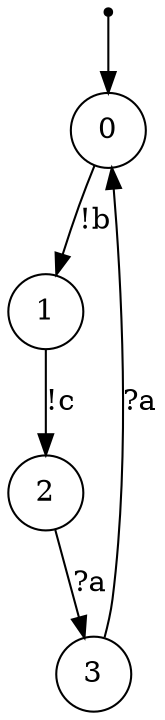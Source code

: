 digraph {
 node [shape=point] ENTRY
 node [shape=circle]
 ENTRY -> 0
0 -> 1 [label="!b"]
1 -> 2 [label="!c"]
2 -> 3 [label="?a"]
3 -> 0 [label="?a"]
}
